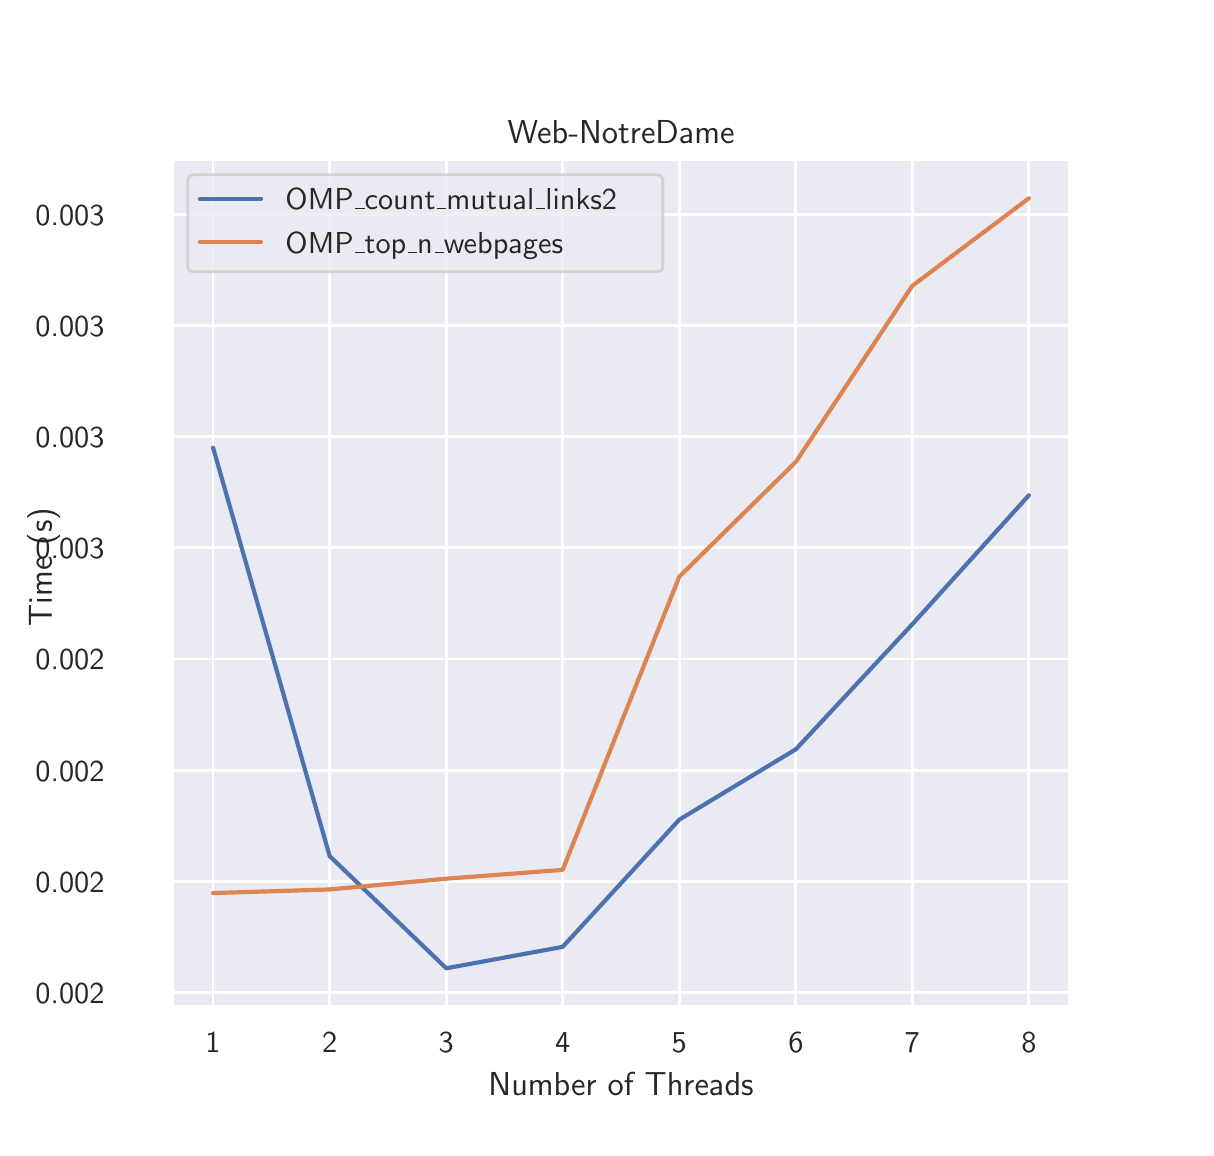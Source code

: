 \begingroup%
\makeatletter%
\begin{pgfpicture}%
\pgfpathrectangle{\pgfpointorigin}{\pgfqpoint{5.789in}{5.5in}}%
\pgfusepath{use as bounding box, clip}%
\begin{pgfscope}%
\pgfsetbuttcap%
\pgfsetmiterjoin%
\definecolor{currentfill}{rgb}{1.0,1.0,1.0}%
\pgfsetfillcolor{currentfill}%
\pgfsetlinewidth{0.0pt}%
\definecolor{currentstroke}{rgb}{1.0,1.0,1.0}%
\pgfsetstrokecolor{currentstroke}%
\pgfsetdash{}{0pt}%
\pgfpathmoveto{\pgfqpoint{0.0in}{0.0in}}%
\pgfpathlineto{\pgfqpoint{5.789in}{0.0in}}%
\pgfpathlineto{\pgfqpoint{5.789in}{5.5in}}%
\pgfpathlineto{\pgfqpoint{0.0in}{5.5in}}%
\pgfpathclose%
\pgfusepath{fill}%
\end{pgfscope}%
\begin{pgfscope}%
\pgfsetbuttcap%
\pgfsetmiterjoin%
\definecolor{currentfill}{rgb}{0.918,0.918,0.949}%
\pgfsetfillcolor{currentfill}%
\pgfsetlinewidth{0.0pt}%
\definecolor{currentstroke}{rgb}{0.0,0.0,0.0}%
\pgfsetstrokecolor{currentstroke}%
\pgfsetstrokeopacity{0.0}%
\pgfsetdash{}{0pt}%
\pgfpathmoveto{\pgfqpoint{0.724in}{0.605in}}%
\pgfpathlineto{\pgfqpoint{5.21in}{0.605in}}%
\pgfpathlineto{\pgfqpoint{5.21in}{4.84in}}%
\pgfpathlineto{\pgfqpoint{0.724in}{4.84in}}%
\pgfpathclose%
\pgfusepath{fill}%
\end{pgfscope}%
\begin{pgfscope}%
\pgfpathrectangle{\pgfqpoint{0.724in}{0.605in}}{\pgfqpoint{4.486in}{4.235in}}%
\pgfusepath{clip}%
\pgfsetroundcap%
\pgfsetroundjoin%
\pgfsetlinewidth{1.004pt}%
\definecolor{currentstroke}{rgb}{1.0,1.0,1.0}%
\pgfsetstrokecolor{currentstroke}%
\pgfsetdash{}{0pt}%
\pgfpathmoveto{\pgfqpoint{0.927in}{0.605in}}%
\pgfpathlineto{\pgfqpoint{0.927in}{4.84in}}%
\pgfusepath{stroke}%
\end{pgfscope}%
\begin{pgfscope}%
\definecolor{textcolor}{rgb}{0.15,0.15,0.15}%
\pgfsetstrokecolor{textcolor}%
\pgfsetfillcolor{textcolor}%
\pgftext[x=0.927in,y=0.473in,,top]{\color{textcolor}\sffamily\fontsize{11.0}{13.2}\selectfont 1}%
\end{pgfscope}%
\begin{pgfscope}%
\pgfpathrectangle{\pgfqpoint{0.724in}{0.605in}}{\pgfqpoint{4.486in}{4.235in}}%
\pgfusepath{clip}%
\pgfsetroundcap%
\pgfsetroundjoin%
\pgfsetlinewidth{1.004pt}%
\definecolor{currentstroke}{rgb}{1.0,1.0,1.0}%
\pgfsetstrokecolor{currentstroke}%
\pgfsetdash{}{0pt}%
\pgfpathmoveto{\pgfqpoint{1.51in}{0.605in}}%
\pgfpathlineto{\pgfqpoint{1.51in}{4.84in}}%
\pgfusepath{stroke}%
\end{pgfscope}%
\begin{pgfscope}%
\definecolor{textcolor}{rgb}{0.15,0.15,0.15}%
\pgfsetstrokecolor{textcolor}%
\pgfsetfillcolor{textcolor}%
\pgftext[x=1.51in,y=0.473in,,top]{\color{textcolor}\sffamily\fontsize{11.0}{13.2}\selectfont 2}%
\end{pgfscope}%
\begin{pgfscope}%
\pgfpathrectangle{\pgfqpoint{0.724in}{0.605in}}{\pgfqpoint{4.486in}{4.235in}}%
\pgfusepath{clip}%
\pgfsetroundcap%
\pgfsetroundjoin%
\pgfsetlinewidth{1.004pt}%
\definecolor{currentstroke}{rgb}{1.0,1.0,1.0}%
\pgfsetstrokecolor{currentstroke}%
\pgfsetdash{}{0pt}%
\pgfpathmoveto{\pgfqpoint{2.093in}{0.605in}}%
\pgfpathlineto{\pgfqpoint{2.093in}{4.84in}}%
\pgfusepath{stroke}%
\end{pgfscope}%
\begin{pgfscope}%
\definecolor{textcolor}{rgb}{0.15,0.15,0.15}%
\pgfsetstrokecolor{textcolor}%
\pgfsetfillcolor{textcolor}%
\pgftext[x=2.093in,y=0.473in,,top]{\color{textcolor}\sffamily\fontsize{11.0}{13.2}\selectfont 3}%
\end{pgfscope}%
\begin{pgfscope}%
\pgfpathrectangle{\pgfqpoint{0.724in}{0.605in}}{\pgfqpoint{4.486in}{4.235in}}%
\pgfusepath{clip}%
\pgfsetroundcap%
\pgfsetroundjoin%
\pgfsetlinewidth{1.004pt}%
\definecolor{currentstroke}{rgb}{1.0,1.0,1.0}%
\pgfsetstrokecolor{currentstroke}%
\pgfsetdash{}{0pt}%
\pgfpathmoveto{\pgfqpoint{2.675in}{0.605in}}%
\pgfpathlineto{\pgfqpoint{2.675in}{4.84in}}%
\pgfusepath{stroke}%
\end{pgfscope}%
\begin{pgfscope}%
\definecolor{textcolor}{rgb}{0.15,0.15,0.15}%
\pgfsetstrokecolor{textcolor}%
\pgfsetfillcolor{textcolor}%
\pgftext[x=2.675in,y=0.473in,,top]{\color{textcolor}\sffamily\fontsize{11.0}{13.2}\selectfont 4}%
\end{pgfscope}%
\begin{pgfscope}%
\pgfpathrectangle{\pgfqpoint{0.724in}{0.605in}}{\pgfqpoint{4.486in}{4.235in}}%
\pgfusepath{clip}%
\pgfsetroundcap%
\pgfsetroundjoin%
\pgfsetlinewidth{1.004pt}%
\definecolor{currentstroke}{rgb}{1.0,1.0,1.0}%
\pgfsetstrokecolor{currentstroke}%
\pgfsetdash{}{0pt}%
\pgfpathmoveto{\pgfqpoint{3.258in}{0.605in}}%
\pgfpathlineto{\pgfqpoint{3.258in}{4.84in}}%
\pgfusepath{stroke}%
\end{pgfscope}%
\begin{pgfscope}%
\definecolor{textcolor}{rgb}{0.15,0.15,0.15}%
\pgfsetstrokecolor{textcolor}%
\pgfsetfillcolor{textcolor}%
\pgftext[x=3.258in,y=0.473in,,top]{\color{textcolor}\sffamily\fontsize{11.0}{13.2}\selectfont 5}%
\end{pgfscope}%
\begin{pgfscope}%
\pgfpathrectangle{\pgfqpoint{0.724in}{0.605in}}{\pgfqpoint{4.486in}{4.235in}}%
\pgfusepath{clip}%
\pgfsetroundcap%
\pgfsetroundjoin%
\pgfsetlinewidth{1.004pt}%
\definecolor{currentstroke}{rgb}{1.0,1.0,1.0}%
\pgfsetstrokecolor{currentstroke}%
\pgfsetdash{}{0pt}%
\pgfpathmoveto{\pgfqpoint{3.841in}{0.605in}}%
\pgfpathlineto{\pgfqpoint{3.841in}{4.84in}}%
\pgfusepath{stroke}%
\end{pgfscope}%
\begin{pgfscope}%
\definecolor{textcolor}{rgb}{0.15,0.15,0.15}%
\pgfsetstrokecolor{textcolor}%
\pgfsetfillcolor{textcolor}%
\pgftext[x=3.841in,y=0.473in,,top]{\color{textcolor}\sffamily\fontsize{11.0}{13.2}\selectfont 6}%
\end{pgfscope}%
\begin{pgfscope}%
\pgfpathrectangle{\pgfqpoint{0.724in}{0.605in}}{\pgfqpoint{4.486in}{4.235in}}%
\pgfusepath{clip}%
\pgfsetroundcap%
\pgfsetroundjoin%
\pgfsetlinewidth{1.004pt}%
\definecolor{currentstroke}{rgb}{1.0,1.0,1.0}%
\pgfsetstrokecolor{currentstroke}%
\pgfsetdash{}{0pt}%
\pgfpathmoveto{\pgfqpoint{4.423in}{0.605in}}%
\pgfpathlineto{\pgfqpoint{4.423in}{4.84in}}%
\pgfusepath{stroke}%
\end{pgfscope}%
\begin{pgfscope}%
\definecolor{textcolor}{rgb}{0.15,0.15,0.15}%
\pgfsetstrokecolor{textcolor}%
\pgfsetfillcolor{textcolor}%
\pgftext[x=4.423in,y=0.473in,,top]{\color{textcolor}\sffamily\fontsize{11.0}{13.2}\selectfont 7}%
\end{pgfscope}%
\begin{pgfscope}%
\pgfpathrectangle{\pgfqpoint{0.724in}{0.605in}}{\pgfqpoint{4.486in}{4.235in}}%
\pgfusepath{clip}%
\pgfsetroundcap%
\pgfsetroundjoin%
\pgfsetlinewidth{1.004pt}%
\definecolor{currentstroke}{rgb}{1.0,1.0,1.0}%
\pgfsetstrokecolor{currentstroke}%
\pgfsetdash{}{0pt}%
\pgfpathmoveto{\pgfqpoint{5.006in}{0.605in}}%
\pgfpathlineto{\pgfqpoint{5.006in}{4.84in}}%
\pgfusepath{stroke}%
\end{pgfscope}%
\begin{pgfscope}%
\definecolor{textcolor}{rgb}{0.15,0.15,0.15}%
\pgfsetstrokecolor{textcolor}%
\pgfsetfillcolor{textcolor}%
\pgftext[x=5.006in,y=0.473in,,top]{\color{textcolor}\sffamily\fontsize{11.0}{13.2}\selectfont 8}%
\end{pgfscope}%
\begin{pgfscope}%
\definecolor{textcolor}{rgb}{0.15,0.15,0.15}%
\pgfsetstrokecolor{textcolor}%
\pgfsetfillcolor{textcolor}%
\pgftext[x=2.967in,y=0.278in,,top]{\color{textcolor}\sffamily\fontsize{12.0}{14.4}\selectfont Number of Threads}%
\end{pgfscope}%
\begin{pgfscope}%
\pgfpathrectangle{\pgfqpoint{0.724in}{0.605in}}{\pgfqpoint{4.486in}{4.235in}}%
\pgfusepath{clip}%
\pgfsetroundcap%
\pgfsetroundjoin%
\pgfsetlinewidth{1.004pt}%
\definecolor{currentstroke}{rgb}{1.0,1.0,1.0}%
\pgfsetstrokecolor{currentstroke}%
\pgfsetdash{}{0pt}%
\pgfpathmoveto{\pgfqpoint{0.724in}{0.675in}}%
\pgfpathlineto{\pgfqpoint{5.21in}{0.675in}}%
\pgfusepath{stroke}%
\end{pgfscope}%
\begin{pgfscope}%
\definecolor{textcolor}{rgb}{0.15,0.15,0.15}%
\pgfsetstrokecolor{textcolor}%
\pgfsetfillcolor{textcolor}%
\pgftext[x=0.039in,y=0.62in,left,base]{\color{textcolor}\sffamily\fontsize{11.0}{13.2}\selectfont 0.002}%
\end{pgfscope}%
\begin{pgfscope}%
\pgfpathrectangle{\pgfqpoint{0.724in}{0.605in}}{\pgfqpoint{4.486in}{4.235in}}%
\pgfusepath{clip}%
\pgfsetroundcap%
\pgfsetroundjoin%
\pgfsetlinewidth{1.004pt}%
\definecolor{currentstroke}{rgb}{1.0,1.0,1.0}%
\pgfsetstrokecolor{currentstroke}%
\pgfsetdash{}{0pt}%
\pgfpathmoveto{\pgfqpoint{0.724in}{1.231in}}%
\pgfpathlineto{\pgfqpoint{5.21in}{1.231in}}%
\pgfusepath{stroke}%
\end{pgfscope}%
\begin{pgfscope}%
\definecolor{textcolor}{rgb}{0.15,0.15,0.15}%
\pgfsetstrokecolor{textcolor}%
\pgfsetfillcolor{textcolor}%
\pgftext[x=0.039in,y=1.177in,left,base]{\color{textcolor}\sffamily\fontsize{11.0}{13.2}\selectfont 0.002}%
\end{pgfscope}%
\begin{pgfscope}%
\pgfpathrectangle{\pgfqpoint{0.724in}{0.605in}}{\pgfqpoint{4.486in}{4.235in}}%
\pgfusepath{clip}%
\pgfsetroundcap%
\pgfsetroundjoin%
\pgfsetlinewidth{1.004pt}%
\definecolor{currentstroke}{rgb}{1.0,1.0,1.0}%
\pgfsetstrokecolor{currentstroke}%
\pgfsetdash{}{0pt}%
\pgfpathmoveto{\pgfqpoint{0.724in}{1.787in}}%
\pgfpathlineto{\pgfqpoint{5.21in}{1.787in}}%
\pgfusepath{stroke}%
\end{pgfscope}%
\begin{pgfscope}%
\definecolor{textcolor}{rgb}{0.15,0.15,0.15}%
\pgfsetstrokecolor{textcolor}%
\pgfsetfillcolor{textcolor}%
\pgftext[x=0.039in,y=1.733in,left,base]{\color{textcolor}\sffamily\fontsize{11.0}{13.2}\selectfont 0.002}%
\end{pgfscope}%
\begin{pgfscope}%
\pgfpathrectangle{\pgfqpoint{0.724in}{0.605in}}{\pgfqpoint{4.486in}{4.235in}}%
\pgfusepath{clip}%
\pgfsetroundcap%
\pgfsetroundjoin%
\pgfsetlinewidth{1.004pt}%
\definecolor{currentstroke}{rgb}{1.0,1.0,1.0}%
\pgfsetstrokecolor{currentstroke}%
\pgfsetdash{}{0pt}%
\pgfpathmoveto{\pgfqpoint{0.724in}{2.343in}}%
\pgfpathlineto{\pgfqpoint{5.21in}{2.343in}}%
\pgfusepath{stroke}%
\end{pgfscope}%
\begin{pgfscope}%
\definecolor{textcolor}{rgb}{0.15,0.15,0.15}%
\pgfsetstrokecolor{textcolor}%
\pgfsetfillcolor{textcolor}%
\pgftext[x=0.039in,y=2.289in,left,base]{\color{textcolor}\sffamily\fontsize{11.0}{13.2}\selectfont 0.002}%
\end{pgfscope}%
\begin{pgfscope}%
\pgfpathrectangle{\pgfqpoint{0.724in}{0.605in}}{\pgfqpoint{4.486in}{4.235in}}%
\pgfusepath{clip}%
\pgfsetroundcap%
\pgfsetroundjoin%
\pgfsetlinewidth{1.004pt}%
\definecolor{currentstroke}{rgb}{1.0,1.0,1.0}%
\pgfsetstrokecolor{currentstroke}%
\pgfsetdash{}{0pt}%
\pgfpathmoveto{\pgfqpoint{0.724in}{2.899in}}%
\pgfpathlineto{\pgfqpoint{5.21in}{2.899in}}%
\pgfusepath{stroke}%
\end{pgfscope}%
\begin{pgfscope}%
\definecolor{textcolor}{rgb}{0.15,0.15,0.15}%
\pgfsetstrokecolor{textcolor}%
\pgfsetfillcolor{textcolor}%
\pgftext[x=0.039in,y=2.845in,left,base]{\color{textcolor}\sffamily\fontsize{11.0}{13.2}\selectfont 0.003}%
\end{pgfscope}%
\begin{pgfscope}%
\pgfpathrectangle{\pgfqpoint{0.724in}{0.605in}}{\pgfqpoint{4.486in}{4.235in}}%
\pgfusepath{clip}%
\pgfsetroundcap%
\pgfsetroundjoin%
\pgfsetlinewidth{1.004pt}%
\definecolor{currentstroke}{rgb}{1.0,1.0,1.0}%
\pgfsetstrokecolor{currentstroke}%
\pgfsetdash{}{0pt}%
\pgfpathmoveto{\pgfqpoint{0.724in}{3.455in}}%
\pgfpathlineto{\pgfqpoint{5.21in}{3.455in}}%
\pgfusepath{stroke}%
\end{pgfscope}%
\begin{pgfscope}%
\definecolor{textcolor}{rgb}{0.15,0.15,0.15}%
\pgfsetstrokecolor{textcolor}%
\pgfsetfillcolor{textcolor}%
\pgftext[x=0.039in,y=3.401in,left,base]{\color{textcolor}\sffamily\fontsize{11.0}{13.2}\selectfont 0.003}%
\end{pgfscope}%
\begin{pgfscope}%
\pgfpathrectangle{\pgfqpoint{0.724in}{0.605in}}{\pgfqpoint{4.486in}{4.235in}}%
\pgfusepath{clip}%
\pgfsetroundcap%
\pgfsetroundjoin%
\pgfsetlinewidth{1.004pt}%
\definecolor{currentstroke}{rgb}{1.0,1.0,1.0}%
\pgfsetstrokecolor{currentstroke}%
\pgfsetdash{}{0pt}%
\pgfpathmoveto{\pgfqpoint{0.724in}{4.011in}}%
\pgfpathlineto{\pgfqpoint{5.21in}{4.011in}}%
\pgfusepath{stroke}%
\end{pgfscope}%
\begin{pgfscope}%
\definecolor{textcolor}{rgb}{0.15,0.15,0.15}%
\pgfsetstrokecolor{textcolor}%
\pgfsetfillcolor{textcolor}%
\pgftext[x=0.039in,y=3.957in,left,base]{\color{textcolor}\sffamily\fontsize{11.0}{13.2}\selectfont 0.003}%
\end{pgfscope}%
\begin{pgfscope}%
\pgfpathrectangle{\pgfqpoint{0.724in}{0.605in}}{\pgfqpoint{4.486in}{4.235in}}%
\pgfusepath{clip}%
\pgfsetroundcap%
\pgfsetroundjoin%
\pgfsetlinewidth{1.004pt}%
\definecolor{currentstroke}{rgb}{1.0,1.0,1.0}%
\pgfsetstrokecolor{currentstroke}%
\pgfsetdash{}{0pt}%
\pgfpathmoveto{\pgfqpoint{0.724in}{4.567in}}%
\pgfpathlineto{\pgfqpoint{5.21in}{4.567in}}%
\pgfusepath{stroke}%
\end{pgfscope}%
\begin{pgfscope}%
\definecolor{textcolor}{rgb}{0.15,0.15,0.15}%
\pgfsetstrokecolor{textcolor}%
\pgfsetfillcolor{textcolor}%
\pgftext[x=0.039in,y=4.513in,left,base]{\color{textcolor}\sffamily\fontsize{11.0}{13.2}\selectfont 0.003}%
\end{pgfscope}%
\begin{pgfscope}%
\definecolor{textcolor}{rgb}{0.15,0.15,0.15}%
\pgfsetstrokecolor{textcolor}%
\pgfsetfillcolor{textcolor}%
\pgftext[x=0.162in,y=2.803in,,bottom,rotate=90.0]{\color{textcolor}\sffamily\fontsize{12.0}{14.4}\selectfont Time        (s)}%
\end{pgfscope}%
\begin{pgfscope}%
\pgfpathrectangle{\pgfqpoint{0.724in}{0.605in}}{\pgfqpoint{4.486in}{4.235in}}%
\pgfusepath{clip}%
\pgfsetroundcap%
\pgfsetroundjoin%
\pgfsetlinewidth{1.506pt}%
\definecolor{currentstroke}{rgb}{0.298,0.447,0.69}%
\pgfsetstrokecolor{currentstroke}%
\pgfsetdash{}{0pt}%
\pgfpathmoveto{\pgfqpoint{0.927in}{3.4in}}%
\pgfpathlineto{\pgfqpoint{1.51in}{1.358in}}%
\pgfpathlineto{\pgfqpoint{2.093in}{0.797in}}%
\pgfpathlineto{\pgfqpoint{2.675in}{0.904in}}%
\pgfpathlineto{\pgfqpoint{3.258in}{1.54in}}%
\pgfpathlineto{\pgfqpoint{3.841in}{1.892in}}%
\pgfpathlineto{\pgfqpoint{4.423in}{2.517in}}%
\pgfpathlineto{\pgfqpoint{5.006in}{3.162in}}%
\pgfusepath{stroke}%
\end{pgfscope}%
\begin{pgfscope}%
\pgfpathrectangle{\pgfqpoint{0.724in}{0.605in}}{\pgfqpoint{4.486in}{4.235in}}%
\pgfusepath{clip}%
\pgfsetroundcap%
\pgfsetroundjoin%
\pgfsetlinewidth{1.506pt}%
\definecolor{currentstroke}{rgb}{0.867,0.518,0.322}%
\pgfsetstrokecolor{currentstroke}%
\pgfsetdash{}{0pt}%
\pgfpathmoveto{\pgfqpoint{0.927in}{1.173in}}%
\pgfpathlineto{\pgfqpoint{1.51in}{1.191in}}%
\pgfpathlineto{\pgfqpoint{2.093in}{1.245in}}%
\pgfpathlineto{\pgfqpoint{2.675in}{1.289in}}%
\pgfpathlineto{\pgfqpoint{3.258in}{2.755in}}%
\pgfpathlineto{\pgfqpoint{3.841in}{3.329in}}%
\pgfpathlineto{\pgfqpoint{4.423in}{4.209in}}%
\pgfpathlineto{\pgfqpoint{5.006in}{4.647in}}%
\pgfusepath{stroke}%
\end{pgfscope}%
\begin{pgfscope}%
\pgfsetrectcap%
\pgfsetmiterjoin%
\pgfsetlinewidth{1.255pt}%
\definecolor{currentstroke}{rgb}{1.0,1.0,1.0}%
\pgfsetstrokecolor{currentstroke}%
\pgfsetdash{}{0pt}%
\pgfpathmoveto{\pgfqpoint{0.724in}{0.605in}}%
\pgfpathlineto{\pgfqpoint{0.724in}{4.84in}}%
\pgfusepath{stroke}%
\end{pgfscope}%
\begin{pgfscope}%
\pgfsetrectcap%
\pgfsetmiterjoin%
\pgfsetlinewidth{1.255pt}%
\definecolor{currentstroke}{rgb}{1.0,1.0,1.0}%
\pgfsetstrokecolor{currentstroke}%
\pgfsetdash{}{0pt}%
\pgfpathmoveto{\pgfqpoint{5.21in}{0.605in}}%
\pgfpathlineto{\pgfqpoint{5.21in}{4.84in}}%
\pgfusepath{stroke}%
\end{pgfscope}%
\begin{pgfscope}%
\pgfsetrectcap%
\pgfsetmiterjoin%
\pgfsetlinewidth{1.255pt}%
\definecolor{currentstroke}{rgb}{1.0,1.0,1.0}%
\pgfsetstrokecolor{currentstroke}%
\pgfsetdash{}{0pt}%
\pgfpathmoveto{\pgfqpoint{0.724in}{0.605in}}%
\pgfpathlineto{\pgfqpoint{5.21in}{0.605in}}%
\pgfusepath{stroke}%
\end{pgfscope}%
\begin{pgfscope}%
\pgfsetrectcap%
\pgfsetmiterjoin%
\pgfsetlinewidth{1.255pt}%
\definecolor{currentstroke}{rgb}{1.0,1.0,1.0}%
\pgfsetstrokecolor{currentstroke}%
\pgfsetdash{}{0pt}%
\pgfpathmoveto{\pgfqpoint{0.724in}{4.84in}}%
\pgfpathlineto{\pgfqpoint{5.21in}{4.84in}}%
\pgfusepath{stroke}%
\end{pgfscope}%
\begin{pgfscope}%
\definecolor{textcolor}{rgb}{0.15,0.15,0.15}%
\pgfsetstrokecolor{textcolor}%
\pgfsetfillcolor{textcolor}%
\pgftext[x=2.967in,y=4.923in,,base]{\color{textcolor}\sffamily\fontsize{12.0}{14.4}\selectfont Web-NotreDame}%
\end{pgfscope}%
\begin{pgfscope}%
\pgfsetbuttcap%
\pgfsetmiterjoin%
\definecolor{currentfill}{rgb}{0.918,0.918,0.949}%
\pgfsetfillcolor{currentfill}%
\pgfsetfillopacity{0.8}%
\pgfsetlinewidth{1.004pt}%
\definecolor{currentstroke}{rgb}{0.8,0.8,0.8}%
\pgfsetstrokecolor{currentstroke}%
\pgfsetstrokeopacity{0.8}%
\pgfsetdash{}{0pt}%
\pgfpathmoveto{\pgfqpoint{0.831in}{4.28in}}%
\pgfpathlineto{\pgfqpoint{3.145in}{4.28in}}%
\pgfpathquadraticcurveto{\pgfqpoint{3.176in}{4.28in}}{\pgfqpoint{3.176in}{4.31in}}%
\pgfpathlineto{\pgfqpoint{3.176in}{4.733in}}%
\pgfpathquadraticcurveto{\pgfqpoint{3.176in}{4.764in}}{\pgfqpoint{3.145in}{4.764in}}%
\pgfpathlineto{\pgfqpoint{0.831in}{4.764in}}%
\pgfpathquadraticcurveto{\pgfqpoint{0.8in}{4.764in}}{\pgfqpoint{0.8in}{4.733in}}%
\pgfpathlineto{\pgfqpoint{0.8in}{4.31in}}%
\pgfpathquadraticcurveto{\pgfqpoint{0.8in}{4.28in}}{\pgfqpoint{0.831in}{4.28in}}%
\pgfpathclose%
\pgfusepath{stroke,fill}%
\end{pgfscope}%
\begin{pgfscope}%
\pgfsetroundcap%
\pgfsetroundjoin%
\pgfsetlinewidth{1.506pt}%
\definecolor{currentstroke}{rgb}{0.298,0.447,0.69}%
\pgfsetstrokecolor{currentstroke}%
\pgfsetdash{}{0pt}%
\pgfpathmoveto{\pgfqpoint{0.861in}{4.645in}}%
\pgfpathlineto{\pgfqpoint{1.167in}{4.645in}}%
\pgfusepath{stroke}%
\end{pgfscope}%
\begin{pgfscope}%
\definecolor{textcolor}{rgb}{0.15,0.15,0.15}%
\pgfsetstrokecolor{textcolor}%
\pgfsetfillcolor{textcolor}%
\pgftext[x=1.289in,y=4.591in,left,base]{\color{textcolor}\sffamily\fontsize{11.0}{13.2}\selectfont OMP\_count\_mutual\_links2}%
\end{pgfscope}%
\begin{pgfscope}%
\pgfsetroundcap%
\pgfsetroundjoin%
\pgfsetlinewidth{1.506pt}%
\definecolor{currentstroke}{rgb}{0.867,0.518,0.322}%
\pgfsetstrokecolor{currentstroke}%
\pgfsetdash{}{0pt}%
\pgfpathmoveto{\pgfqpoint{0.861in}{4.427in}}%
\pgfpathlineto{\pgfqpoint{1.167in}{4.427in}}%
\pgfusepath{stroke}%
\end{pgfscope}%
\begin{pgfscope}%
\definecolor{textcolor}{rgb}{0.15,0.15,0.15}%
\pgfsetstrokecolor{textcolor}%
\pgfsetfillcolor{textcolor}%
\pgftext[x=1.289in,y=4.373in,left,base]{\color{textcolor}\sffamily\fontsize{11.0}{13.2}\selectfont OMP\_top\_n\_webpages}%
\end{pgfscope}%
\end{pgfpicture}%
\makeatother%
\endgroup%
